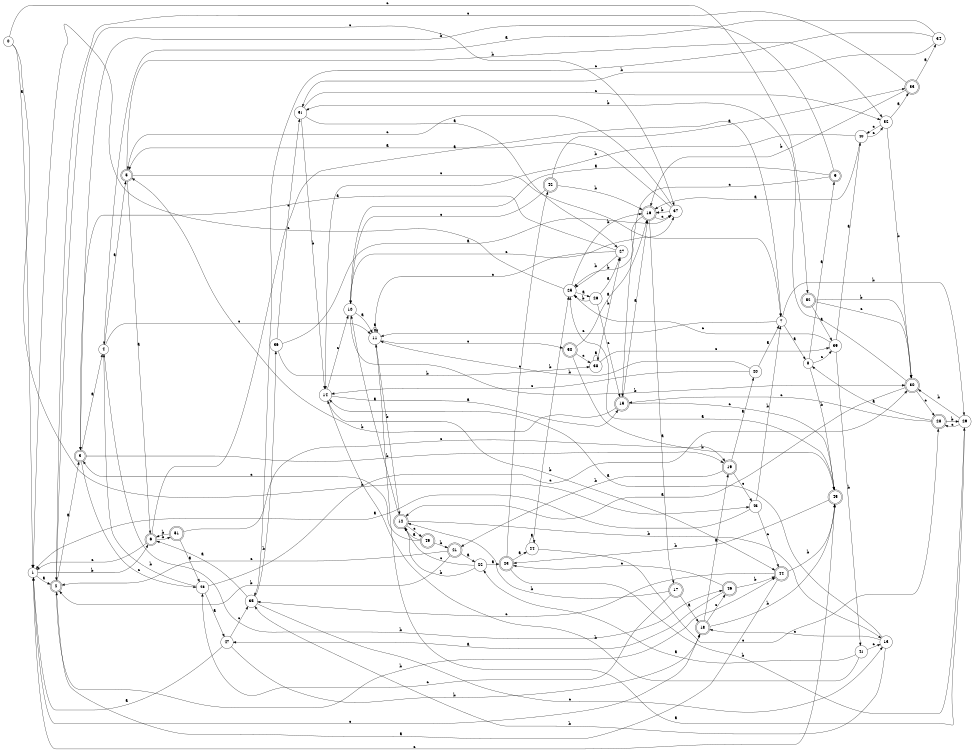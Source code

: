 digraph n43_1 {
__start0 [label="" shape="none"];

rankdir=LR;
size="8,5";

s0 [style="filled", color="black", fillcolor="white" shape="circle", label="0"];
s1 [style="filled", color="black", fillcolor="white" shape="circle", label="1"];
s2 [style="rounded,filled", color="black", fillcolor="white" shape="doublecircle", label="2"];
s3 [style="rounded,filled", color="black", fillcolor="white" shape="doublecircle", label="3"];
s4 [style="filled", color="black", fillcolor="white" shape="circle", label="4"];
s5 [style="rounded,filled", color="black", fillcolor="white" shape="doublecircle", label="5"];
s6 [style="rounded,filled", color="black", fillcolor="white" shape="doublecircle", label="6"];
s7 [style="filled", color="black", fillcolor="white" shape="circle", label="7"];
s8 [style="filled", color="black", fillcolor="white" shape="circle", label="8"];
s9 [style="rounded,filled", color="black", fillcolor="white" shape="doublecircle", label="9"];
s10 [style="filled", color="black", fillcolor="white" shape="circle", label="10"];
s11 [style="filled", color="black", fillcolor="white" shape="circle", label="11"];
s12 [style="rounded,filled", color="black", fillcolor="white" shape="doublecircle", label="12"];
s13 [style="filled", color="black", fillcolor="white" shape="circle", label="13"];
s14 [style="filled", color="black", fillcolor="white" shape="circle", label="14"];
s15 [style="rounded,filled", color="black", fillcolor="white" shape="doublecircle", label="15"];
s16 [style="rounded,filled", color="black", fillcolor="white" shape="doublecircle", label="16"];
s17 [style="rounded,filled", color="black", fillcolor="white" shape="doublecircle", label="17"];
s18 [style="rounded,filled", color="black", fillcolor="white" shape="doublecircle", label="18"];
s19 [style="rounded,filled", color="black", fillcolor="white" shape="doublecircle", label="19"];
s20 [style="filled", color="black", fillcolor="white" shape="circle", label="20"];
s21 [style="rounded,filled", color="black", fillcolor="white" shape="doublecircle", label="21"];
s22 [style="filled", color="black", fillcolor="white" shape="circle", label="22"];
s23 [style="rounded,filled", color="black", fillcolor="white" shape="doublecircle", label="23"];
s24 [style="filled", color="black", fillcolor="white" shape="circle", label="24"];
s25 [style="filled", color="black", fillcolor="white" shape="circle", label="25"];
s26 [style="filled", color="black", fillcolor="white" shape="circle", label="26"];
s27 [style="filled", color="black", fillcolor="white" shape="circle", label="27"];
s28 [style="rounded,filled", color="black", fillcolor="white" shape="doublecircle", label="28"];
s29 [style="filled", color="black", fillcolor="white" shape="circle", label="29"];
s30 [style="rounded,filled", color="black", fillcolor="white" shape="doublecircle", label="30"];
s31 [style="filled", color="black", fillcolor="white" shape="circle", label="31"];
s32 [style="filled", color="black", fillcolor="white" shape="circle", label="32"];
s33 [style="rounded,filled", color="black", fillcolor="white" shape="doublecircle", label="33"];
s34 [style="filled", color="black", fillcolor="white" shape="circle", label="34"];
s35 [style="filled", color="black", fillcolor="white" shape="circle", label="35"];
s36 [style="filled", color="black", fillcolor="white" shape="circle", label="36"];
s37 [style="filled", color="black", fillcolor="white" shape="circle", label="37"];
s38 [style="filled", color="black", fillcolor="white" shape="circle", label="38"];
s39 [style="filled", color="black", fillcolor="white" shape="circle", label="39"];
s40 [style="filled", color="black", fillcolor="white" shape="circle", label="40"];
s41 [style="filled", color="black", fillcolor="white" shape="circle", label="41"];
s42 [style="rounded,filled", color="black", fillcolor="white" shape="doublecircle", label="42"];
s43 [style="filled", color="black", fillcolor="white" shape="circle", label="43"];
s44 [style="rounded,filled", color="black", fillcolor="white" shape="doublecircle", label="44"];
s45 [style="rounded,filled", color="black", fillcolor="white" shape="doublecircle", label="45"];
s46 [style="rounded,filled", color="black", fillcolor="white" shape="doublecircle", label="46"];
s47 [style="filled", color="black", fillcolor="white" shape="circle", label="47"];
s48 [style="filled", color="black", fillcolor="white" shape="circle", label="48"];
s49 [style="rounded,filled", color="black", fillcolor="white" shape="doublecircle", label="49"];
s50 [style="rounded,filled", color="black", fillcolor="white" shape="doublecircle", label="50"];
s51 [style="rounded,filled", color="black", fillcolor="white" shape="doublecircle", label="51"];
s52 [style="rounded,filled", color="black", fillcolor="white" shape="doublecircle", label="52"];
s0 -> s1 [label="a"];
s0 -> s43 [label="b"];
s0 -> s52 [label="c"];
s1 -> s2 [label="a"];
s1 -> s6 [label="b"];
s1 -> s18 [label="c"];
s2 -> s3 [label="a"];
s2 -> s44 [label="b"];
s2 -> s37 [label="c"];
s3 -> s4 [label="a"];
s3 -> s19 [label="b"];
s3 -> s48 [label="c"];
s4 -> s5 [label="a"];
s4 -> s46 [label="b"];
s4 -> s11 [label="c"];
s5 -> s6 [label="a"];
s5 -> s32 [label="b"];
s5 -> s7 [label="c"];
s6 -> s7 [label="a"];
s6 -> s51 [label="b"];
s6 -> s1 [label="c"];
s7 -> s8 [label="a"];
s7 -> s29 [label="b"];
s7 -> s11 [label="c"];
s8 -> s9 [label="a"];
s8 -> s45 [label="b"];
s8 -> s39 [label="c"];
s9 -> s10 [label="a"];
s9 -> s3 [label="b"];
s9 -> s15 [label="c"];
s10 -> s11 [label="a"];
s10 -> s30 [label="b"];
s10 -> s37 [label="c"];
s11 -> s11 [label="a"];
s11 -> s12 [label="b"];
s11 -> s50 [label="c"];
s12 -> s10 [label="a"];
s12 -> s13 [label="b"];
s12 -> s49 [label="c"];
s13 -> s14 [label="a"];
s13 -> s35 [label="b"];
s13 -> s18 [label="c"];
s14 -> s15 [label="a"];
s14 -> s44 [label="b"];
s14 -> s10 [label="c"];
s15 -> s16 [label="a"];
s15 -> s5 [label="b"];
s15 -> s45 [label="c"];
s16 -> s17 [label="a"];
s16 -> s25 [label="b"];
s16 -> s37 [label="c"];
s17 -> s18 [label="a"];
s17 -> s12 [label="b"];
s17 -> s48 [label="c"];
s18 -> s19 [label="a"];
s18 -> s45 [label="b"];
s18 -> s46 [label="c"];
s19 -> s20 [label="a"];
s19 -> s21 [label="b"];
s19 -> s43 [label="c"];
s20 -> s7 [label="a"];
s20 -> s11 [label="b"];
s20 -> s14 [label="c"];
s21 -> s22 [label="a"];
s21 -> s2 [label="b"];
s21 -> s2 [label="c"];
s22 -> s23 [label="a"];
s22 -> s12 [label="b"];
s22 -> s12 [label="c"];
s23 -> s24 [label="a"];
s23 -> s29 [label="b"];
s23 -> s42 [label="c"];
s24 -> s24 [label="a"];
s24 -> s25 [label="b"];
s24 -> s28 [label="c"];
s25 -> s26 [label="a"];
s25 -> s16 [label="b"];
s25 -> s1 [label="c"];
s26 -> s27 [label="a"];
s26 -> s25 [label="b"];
s26 -> s15 [label="c"];
s27 -> s3 [label="a"];
s27 -> s25 [label="b"];
s27 -> s11 [label="c"];
s28 -> s8 [label="a"];
s28 -> s29 [label="b"];
s28 -> s15 [label="c"];
s29 -> s11 [label="a"];
s29 -> s30 [label="b"];
s29 -> s28 [label="c"];
s30 -> s12 [label="a"];
s30 -> s31 [label="b"];
s30 -> s28 [label="c"];
s31 -> s27 [label="a"];
s31 -> s14 [label="b"];
s31 -> s32 [label="c"];
s32 -> s33 [label="a"];
s32 -> s30 [label="b"];
s32 -> s40 [label="c"];
s33 -> s34 [label="a"];
s33 -> s16 [label="b"];
s33 -> s2 [label="c"];
s34 -> s4 [label="a"];
s34 -> s31 [label="b"];
s34 -> s35 [label="c"];
s35 -> s6 [label="a"];
s35 -> s36 [label="b"];
s35 -> s13 [label="c"];
s36 -> s37 [label="a"];
s36 -> s38 [label="b"];
s36 -> s31 [label="c"];
s37 -> s5 [label="a"];
s37 -> s16 [label="b"];
s37 -> s5 [label="c"];
s38 -> s38 [label="a"];
s38 -> s27 [label="b"];
s38 -> s39 [label="c"];
s39 -> s40 [label="a"];
s39 -> s41 [label="b"];
s39 -> s25 [label="c"];
s40 -> s16 [label="a"];
s40 -> s14 [label="b"];
s40 -> s32 [label="c"];
s41 -> s22 [label="a"];
s41 -> s14 [label="b"];
s41 -> s13 [label="c"];
s42 -> s33 [label="a"];
s42 -> s16 [label="b"];
s42 -> s10 [label="c"];
s43 -> s1 [label="a"];
s43 -> s7 [label="b"];
s43 -> s44 [label="c"];
s44 -> s2 [label="a"];
s44 -> s45 [label="b"];
s44 -> s35 [label="c"];
s45 -> s25 [label="a"];
s45 -> s23 [label="b"];
s45 -> s1 [label="c"];
s46 -> s47 [label="a"];
s46 -> s44 [label="b"];
s46 -> s23 [label="c"];
s47 -> s1 [label="a"];
s47 -> s18 [label="b"];
s47 -> s35 [label="c"];
s48 -> s47 [label="a"];
s48 -> s4 [label="b"];
s48 -> s30 [label="c"];
s49 -> s12 [label="a"];
s49 -> s21 [label="b"];
s49 -> s3 [label="c"];
s50 -> s16 [label="a"];
s50 -> s45 [label="b"];
s50 -> s38 [label="c"];
s51 -> s48 [label="a"];
s51 -> s6 [label="b"];
s51 -> s19 [label="c"];
s52 -> s39 [label="a"];
s52 -> s30 [label="b"];
s52 -> s30 [label="c"];

}